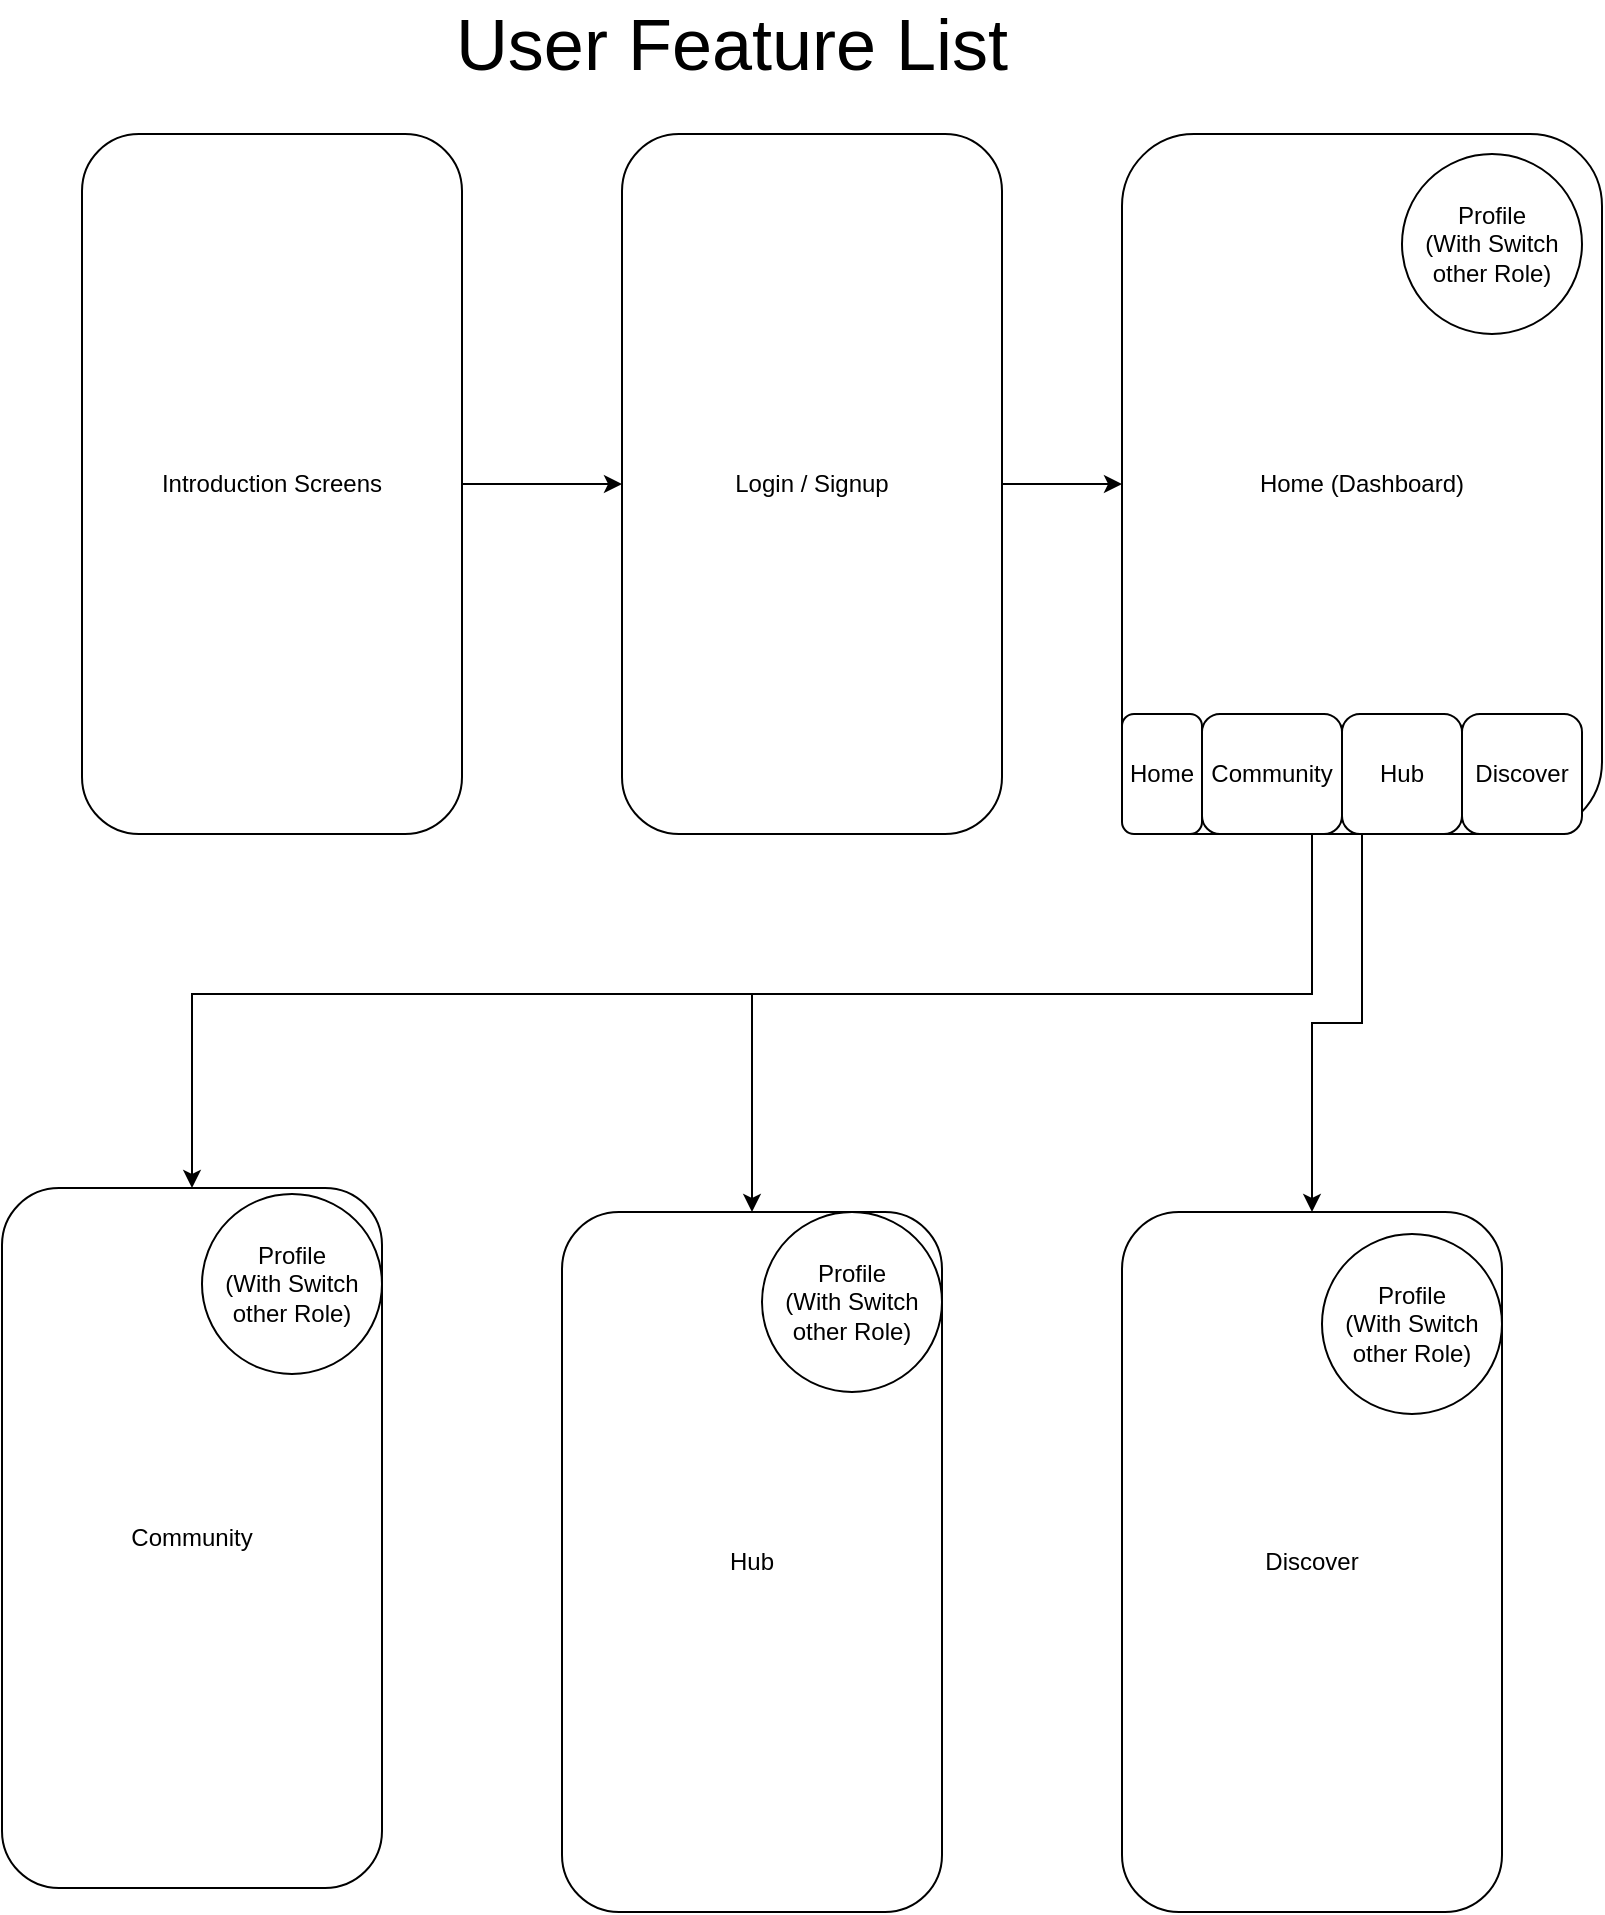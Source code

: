 <mxfile version="24.2.5" type="github">
  <diagram name="Page-1" id="b13H_3sS8UQXDrq0NdWF">
    <mxGraphModel dx="1426" dy="677" grid="1" gridSize="10" guides="1" tooltips="1" connect="1" arrows="1" fold="1" page="1" pageScale="1" pageWidth="850" pageHeight="1100" math="0" shadow="0">
      <root>
        <mxCell id="0" />
        <mxCell id="1" parent="0" />
        <mxCell id="gg7koDfm8abSmysJdb-q-20" value="" style="group" vertex="1" connectable="0" parent="1">
          <mxGeometry x="40" y="40" width="800" height="949" as="geometry" />
        </mxCell>
        <mxCell id="gg7koDfm8abSmysJdb-q-7" value="" style="edgeStyle=orthogonalEdgeStyle;rounded=0;orthogonalLoop=1;jettySize=auto;html=1;" edge="1" parent="gg7koDfm8abSmysJdb-q-20" source="gg7koDfm8abSmysJdb-q-1" target="gg7koDfm8abSmysJdb-q-2">
          <mxGeometry relative="1" as="geometry" />
        </mxCell>
        <mxCell id="gg7koDfm8abSmysJdb-q-1" value="Introduction Screens" style="rounded=1;whiteSpace=wrap;html=1;" vertex="1" parent="gg7koDfm8abSmysJdb-q-20">
          <mxGeometry x="40" y="60" width="190" height="350" as="geometry" />
        </mxCell>
        <mxCell id="gg7koDfm8abSmysJdb-q-8" value="" style="edgeStyle=orthogonalEdgeStyle;rounded=0;orthogonalLoop=1;jettySize=auto;html=1;" edge="1" parent="gg7koDfm8abSmysJdb-q-20" source="gg7koDfm8abSmysJdb-q-2" target="gg7koDfm8abSmysJdb-q-3">
          <mxGeometry relative="1" as="geometry" />
        </mxCell>
        <mxCell id="gg7koDfm8abSmysJdb-q-2" value="Login / Signup" style="rounded=1;whiteSpace=wrap;html=1;" vertex="1" parent="gg7koDfm8abSmysJdb-q-20">
          <mxGeometry x="310" y="60" width="190" height="350" as="geometry" />
        </mxCell>
        <mxCell id="gg7koDfm8abSmysJdb-q-9" style="edgeStyle=orthogonalEdgeStyle;rounded=0;orthogonalLoop=1;jettySize=auto;html=1;entryX=0.5;entryY=0;entryDx=0;entryDy=0;" edge="1" parent="gg7koDfm8abSmysJdb-q-20" source="gg7koDfm8abSmysJdb-q-3" target="gg7koDfm8abSmysJdb-q-4">
          <mxGeometry relative="1" as="geometry">
            <Array as="points">
              <mxPoint x="655" y="490" />
              <mxPoint x="95" y="490" />
            </Array>
          </mxGeometry>
        </mxCell>
        <mxCell id="gg7koDfm8abSmysJdb-q-10" style="edgeStyle=orthogonalEdgeStyle;rounded=0;orthogonalLoop=1;jettySize=auto;html=1;" edge="1" parent="gg7koDfm8abSmysJdb-q-20" source="gg7koDfm8abSmysJdb-q-3" target="gg7koDfm8abSmysJdb-q-5">
          <mxGeometry relative="1" as="geometry">
            <Array as="points">
              <mxPoint x="655" y="490" />
              <mxPoint x="375" y="490" />
            </Array>
          </mxGeometry>
        </mxCell>
        <mxCell id="gg7koDfm8abSmysJdb-q-11" style="edgeStyle=orthogonalEdgeStyle;rounded=0;orthogonalLoop=1;jettySize=auto;html=1;" edge="1" parent="gg7koDfm8abSmysJdb-q-20" source="gg7koDfm8abSmysJdb-q-3" target="gg7koDfm8abSmysJdb-q-6">
          <mxGeometry relative="1" as="geometry" />
        </mxCell>
        <mxCell id="gg7koDfm8abSmysJdb-q-4" value="Community" style="rounded=1;whiteSpace=wrap;html=1;" vertex="1" parent="gg7koDfm8abSmysJdb-q-20">
          <mxGeometry y="587" width="190" height="350" as="geometry" />
        </mxCell>
        <mxCell id="gg7koDfm8abSmysJdb-q-5" value="Hub" style="rounded=1;whiteSpace=wrap;html=1;" vertex="1" parent="gg7koDfm8abSmysJdb-q-20">
          <mxGeometry x="280" y="599" width="190" height="350" as="geometry" />
        </mxCell>
        <mxCell id="gg7koDfm8abSmysJdb-q-6" value="Discover" style="rounded=1;whiteSpace=wrap;html=1;" vertex="1" parent="gg7koDfm8abSmysJdb-q-20">
          <mxGeometry x="560" y="599" width="190" height="350" as="geometry" />
        </mxCell>
        <mxCell id="gg7koDfm8abSmysJdb-q-17" value="&lt;font style=&quot;font-size: 36px;&quot;&gt;User Feature List&lt;/font&gt;" style="text;html=1;align=center;verticalAlign=middle;whiteSpace=wrap;rounded=0;" vertex="1" parent="gg7koDfm8abSmysJdb-q-20">
          <mxGeometry x="170" width="390" height="30" as="geometry" />
        </mxCell>
        <mxCell id="gg7koDfm8abSmysJdb-q-18" value="" style="group" vertex="1" connectable="0" parent="gg7koDfm8abSmysJdb-q-20">
          <mxGeometry x="560" y="60" width="240" height="350" as="geometry" />
        </mxCell>
        <mxCell id="gg7koDfm8abSmysJdb-q-3" value="Home (Dashboard)" style="rounded=1;whiteSpace=wrap;html=1;" vertex="1" parent="gg7koDfm8abSmysJdb-q-18">
          <mxGeometry width="240" height="350" as="geometry" />
        </mxCell>
        <mxCell id="gg7koDfm8abSmysJdb-q-12" value="Community" style="rounded=1;whiteSpace=wrap;html=1;" vertex="1" parent="gg7koDfm8abSmysJdb-q-18">
          <mxGeometry x="40" y="290" width="70" height="60" as="geometry" />
        </mxCell>
        <mxCell id="gg7koDfm8abSmysJdb-q-13" value="Hub" style="rounded=1;whiteSpace=wrap;html=1;" vertex="1" parent="gg7koDfm8abSmysJdb-q-18">
          <mxGeometry x="110" y="290" width="60" height="60" as="geometry" />
        </mxCell>
        <mxCell id="gg7koDfm8abSmysJdb-q-14" value="Discover" style="rounded=1;whiteSpace=wrap;html=1;" vertex="1" parent="gg7koDfm8abSmysJdb-q-18">
          <mxGeometry x="170" y="290" width="60" height="60" as="geometry" />
        </mxCell>
        <mxCell id="gg7koDfm8abSmysJdb-q-15" value="Profile&lt;div&gt;(With Switch other Role)&lt;/div&gt;" style="ellipse;whiteSpace=wrap;html=1;aspect=fixed;" vertex="1" parent="gg7koDfm8abSmysJdb-q-18">
          <mxGeometry x="140" y="10" width="90" height="90" as="geometry" />
        </mxCell>
        <mxCell id="gg7koDfm8abSmysJdb-q-16" value="Home" style="rounded=1;whiteSpace=wrap;html=1;" vertex="1" parent="gg7koDfm8abSmysJdb-q-18">
          <mxGeometry y="290" width="40" height="60" as="geometry" />
        </mxCell>
        <mxCell id="gg7koDfm8abSmysJdb-q-21" value="Profile&lt;div&gt;(With Switch other Role)&lt;/div&gt;" style="ellipse;whiteSpace=wrap;html=1;aspect=fixed;" vertex="1" parent="gg7koDfm8abSmysJdb-q-20">
          <mxGeometry x="660" y="610" width="90" height="90" as="geometry" />
        </mxCell>
        <mxCell id="gg7koDfm8abSmysJdb-q-22" value="Profile&lt;div&gt;(With Switch other Role)&lt;/div&gt;" style="ellipse;whiteSpace=wrap;html=1;aspect=fixed;" vertex="1" parent="gg7koDfm8abSmysJdb-q-20">
          <mxGeometry x="380" y="599" width="90" height="90" as="geometry" />
        </mxCell>
        <mxCell id="gg7koDfm8abSmysJdb-q-23" value="Profile&lt;div&gt;(With Switch other Role)&lt;/div&gt;" style="ellipse;whiteSpace=wrap;html=1;aspect=fixed;" vertex="1" parent="gg7koDfm8abSmysJdb-q-20">
          <mxGeometry x="100" y="590" width="90" height="90" as="geometry" />
        </mxCell>
      </root>
    </mxGraphModel>
  </diagram>
</mxfile>
